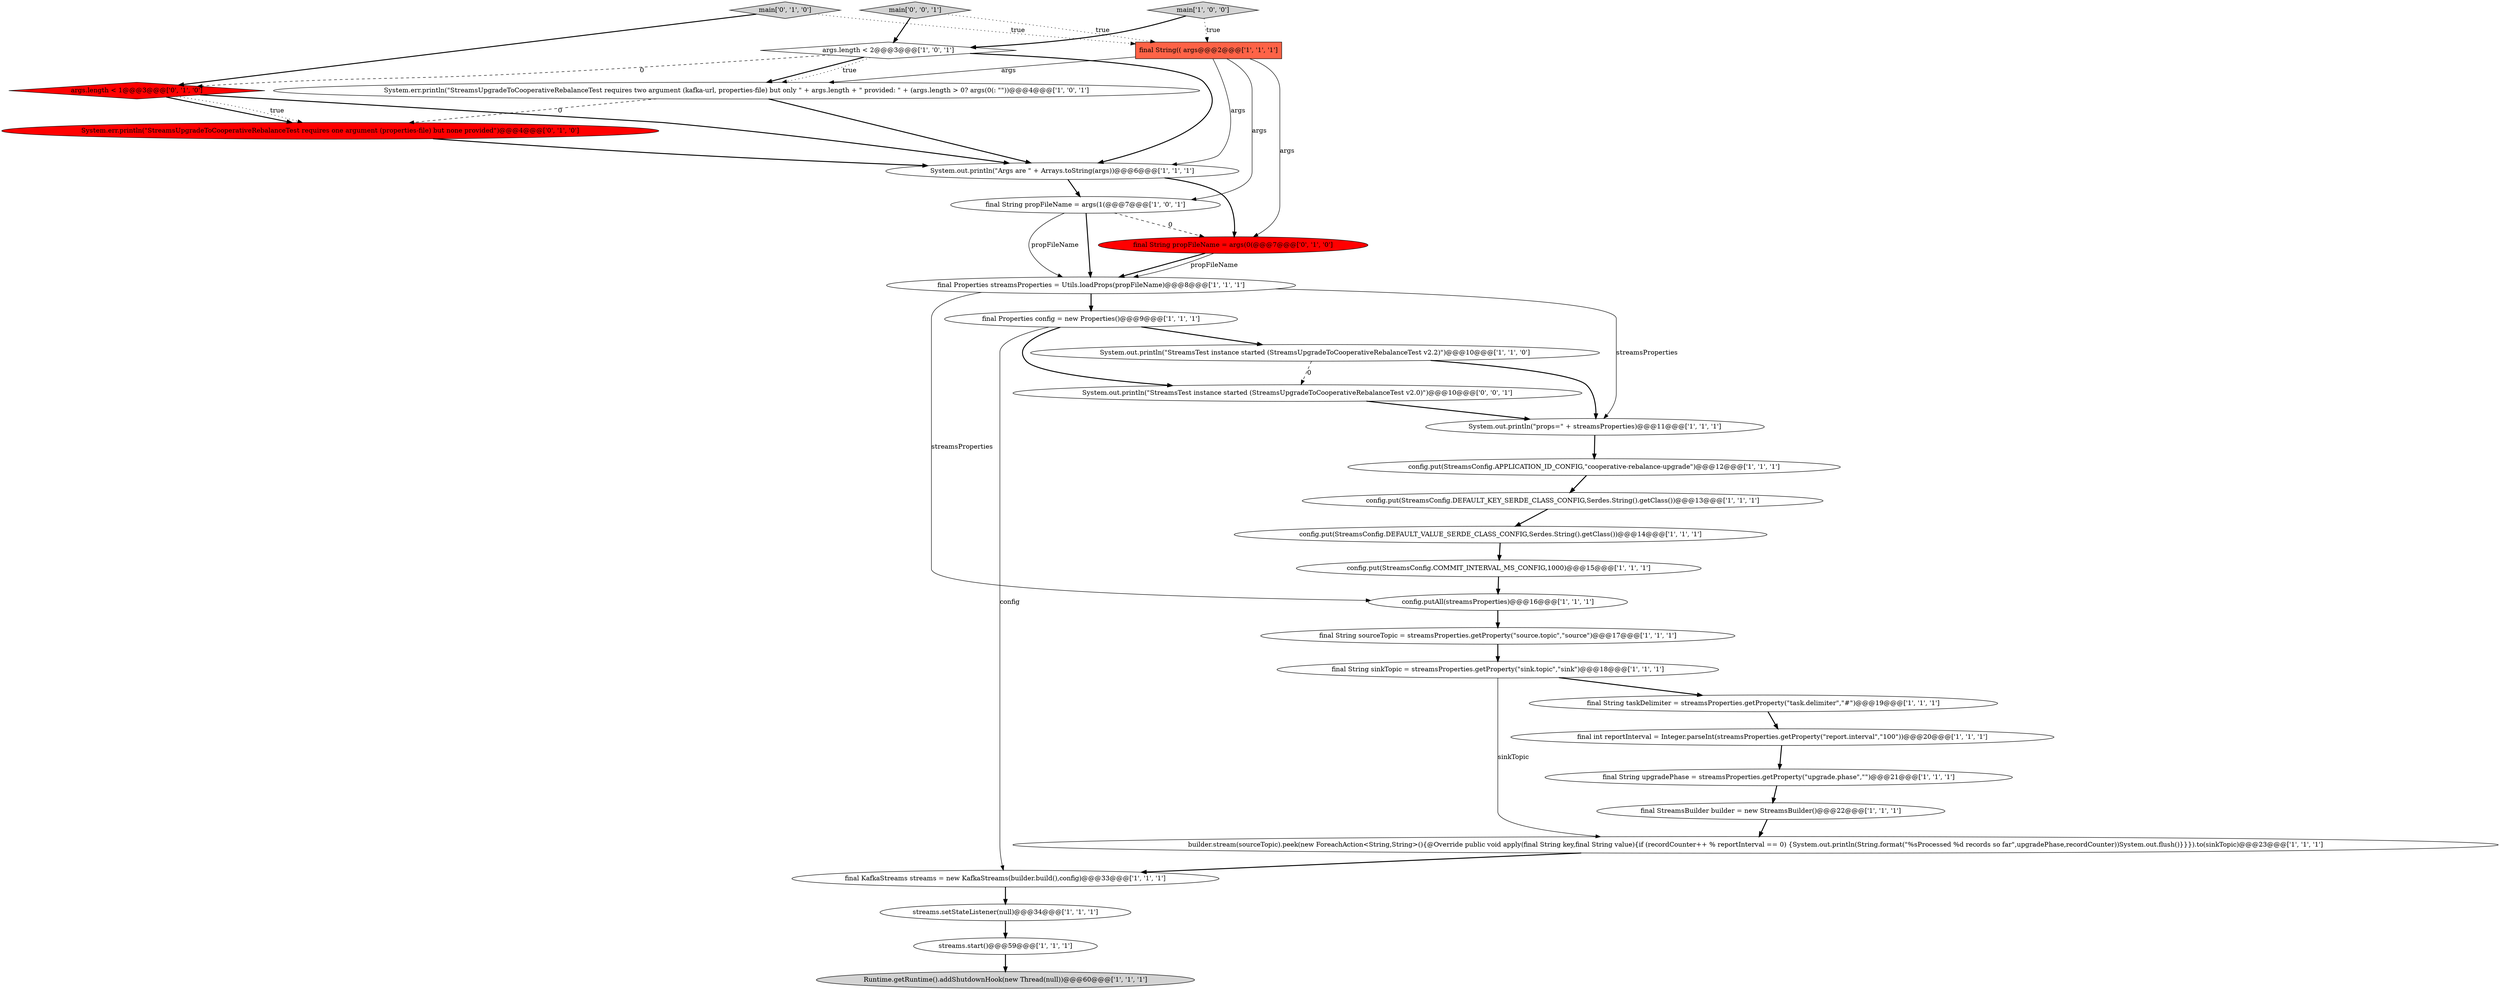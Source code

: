 digraph {
3 [style = filled, label = "System.out.println(\"Args are \" + Arrays.toString(args))@@@6@@@['1', '1', '1']", fillcolor = white, shape = ellipse image = "AAA0AAABBB1BBB"];
24 [style = filled, label = "config.put(StreamsConfig.DEFAULT_VALUE_SERDE_CLASS_CONFIG,Serdes.String().getClass())@@@14@@@['1', '1', '1']", fillcolor = white, shape = ellipse image = "AAA0AAABBB1BBB"];
15 [style = filled, label = "streams.setStateListener(null)@@@34@@@['1', '1', '1']", fillcolor = white, shape = ellipse image = "AAA0AAABBB1BBB"];
21 [style = filled, label = "config.put(StreamsConfig.APPLICATION_ID_CONFIG,\"cooperative-rebalance-upgrade\")@@@12@@@['1', '1', '1']", fillcolor = white, shape = ellipse image = "AAA0AAABBB1BBB"];
4 [style = filled, label = "final String sinkTopic = streamsProperties.getProperty(\"sink.topic\",\"sink\")@@@18@@@['1', '1', '1']", fillcolor = white, shape = ellipse image = "AAA0AAABBB1BBB"];
18 [style = filled, label = "System.err.println(\"StreamsUpgradeToCooperativeRebalanceTest requires two argument (kafka-url, properties-file) but only \" + args.length + \" provided: \" + (args.length > 0? args(0(: \"\"))@@@4@@@['1', '0', '1']", fillcolor = white, shape = ellipse image = "AAA0AAABBB1BBB"];
13 [style = filled, label = "config.put(StreamsConfig.DEFAULT_KEY_SERDE_CLASS_CONFIG,Serdes.String().getClass())@@@13@@@['1', '1', '1']", fillcolor = white, shape = ellipse image = "AAA0AAABBB1BBB"];
23 [style = filled, label = "final Properties streamsProperties = Utils.loadProps(propFileName)@@@8@@@['1', '1', '1']", fillcolor = white, shape = ellipse image = "AAA0AAABBB1BBB"];
28 [style = filled, label = "System.err.println(\"StreamsUpgradeToCooperativeRebalanceTest requires one argument (properties-file) but none provided\")@@@4@@@['0', '1', '0']", fillcolor = red, shape = ellipse image = "AAA1AAABBB2BBB"];
19 [style = filled, label = "final Properties config = new Properties()@@@9@@@['1', '1', '1']", fillcolor = white, shape = ellipse image = "AAA0AAABBB1BBB"];
27 [style = filled, label = "main['0', '1', '0']", fillcolor = lightgray, shape = diamond image = "AAA0AAABBB2BBB"];
14 [style = filled, label = "final String upgradePhase = streamsProperties.getProperty(\"upgrade.phase\",\"\")@@@21@@@['1', '1', '1']", fillcolor = white, shape = ellipse image = "AAA0AAABBB1BBB"];
20 [style = filled, label = "args.length < 2@@@3@@@['1', '0', '1']", fillcolor = white, shape = diamond image = "AAA0AAABBB1BBB"];
6 [style = filled, label = "final int reportInterval = Integer.parseInt(streamsProperties.getProperty(\"report.interval\",\"100\"))@@@20@@@['1', '1', '1']", fillcolor = white, shape = ellipse image = "AAA0AAABBB1BBB"];
31 [style = filled, label = "System.out.println(\"StreamsTest instance started (StreamsUpgradeToCooperativeRebalanceTest v2.0)\")@@@10@@@['0', '0', '1']", fillcolor = white, shape = ellipse image = "AAA0AAABBB3BBB"];
29 [style = filled, label = "args.length < 1@@@3@@@['0', '1', '0']", fillcolor = red, shape = diamond image = "AAA1AAABBB2BBB"];
16 [style = filled, label = "Runtime.getRuntime().addShutdownHook(new Thread(null))@@@60@@@['1', '1', '1']", fillcolor = lightgray, shape = ellipse image = "AAA0AAABBB1BBB"];
25 [style = filled, label = "final String sourceTopic = streamsProperties.getProperty(\"source.topic\",\"source\")@@@17@@@['1', '1', '1']", fillcolor = white, shape = ellipse image = "AAA0AAABBB1BBB"];
26 [style = filled, label = "final String propFileName = args(0(@@@7@@@['0', '1', '0']", fillcolor = red, shape = ellipse image = "AAA1AAABBB2BBB"];
30 [style = filled, label = "main['0', '0', '1']", fillcolor = lightgray, shape = diamond image = "AAA0AAABBB3BBB"];
2 [style = filled, label = "config.putAll(streamsProperties)@@@16@@@['1', '1', '1']", fillcolor = white, shape = ellipse image = "AAA0AAABBB1BBB"];
17 [style = filled, label = "final String taskDelimiter = streamsProperties.getProperty(\"task.delimiter\",\"#\")@@@19@@@['1', '1', '1']", fillcolor = white, shape = ellipse image = "AAA0AAABBB1BBB"];
22 [style = filled, label = "streams.start()@@@59@@@['1', '1', '1']", fillcolor = white, shape = ellipse image = "AAA0AAABBB1BBB"];
1 [style = filled, label = "System.out.println(\"StreamsTest instance started (StreamsUpgradeToCooperativeRebalanceTest v2.2)\")@@@10@@@['1', '1', '0']", fillcolor = white, shape = ellipse image = "AAA0AAABBB1BBB"];
9 [style = filled, label = "final String(( args@@@2@@@['1', '1', '1']", fillcolor = tomato, shape = box image = "AAA0AAABBB1BBB"];
7 [style = filled, label = "final String propFileName = args(1(@@@7@@@['1', '0', '1']", fillcolor = white, shape = ellipse image = "AAA0AAABBB1BBB"];
0 [style = filled, label = "final KafkaStreams streams = new KafkaStreams(builder.build(),config)@@@33@@@['1', '1', '1']", fillcolor = white, shape = ellipse image = "AAA0AAABBB1BBB"];
10 [style = filled, label = "main['1', '0', '0']", fillcolor = lightgray, shape = diamond image = "AAA0AAABBB1BBB"];
5 [style = filled, label = "final StreamsBuilder builder = new StreamsBuilder()@@@22@@@['1', '1', '1']", fillcolor = white, shape = ellipse image = "AAA0AAABBB1BBB"];
11 [style = filled, label = "builder.stream(sourceTopic).peek(new ForeachAction<String,String>(){@Override public void apply(final String key,final String value){if (recordCounter++ % reportInterval == 0) {System.out.println(String.format(\"%sProcessed %d records so far\",upgradePhase,recordCounter))System.out.flush()}}}).to(sinkTopic)@@@23@@@['1', '1', '1']", fillcolor = white, shape = ellipse image = "AAA0AAABBB1BBB"];
12 [style = filled, label = "config.put(StreamsConfig.COMMIT_INTERVAL_MS_CONFIG,1000)@@@15@@@['1', '1', '1']", fillcolor = white, shape = ellipse image = "AAA0AAABBB1BBB"];
8 [style = filled, label = "System.out.println(\"props=\" + streamsProperties)@@@11@@@['1', '1', '1']", fillcolor = white, shape = ellipse image = "AAA0AAABBB1BBB"];
18->3 [style = bold, label=""];
24->12 [style = bold, label=""];
10->20 [style = bold, label=""];
1->8 [style = bold, label=""];
13->24 [style = bold, label=""];
4->17 [style = bold, label=""];
17->6 [style = bold, label=""];
22->16 [style = bold, label=""];
7->23 [style = solid, label="propFileName"];
19->31 [style = bold, label=""];
30->20 [style = bold, label=""];
1->31 [style = dashed, label="0"];
29->3 [style = bold, label=""];
23->2 [style = solid, label="streamsProperties"];
3->26 [style = bold, label=""];
25->4 [style = bold, label=""];
20->3 [style = bold, label=""];
10->9 [style = dotted, label="true"];
0->15 [style = bold, label=""];
20->29 [style = dashed, label="0"];
15->22 [style = bold, label=""];
9->18 [style = solid, label="args"];
29->28 [style = bold, label=""];
6->14 [style = bold, label=""];
20->18 [style = bold, label=""];
19->1 [style = bold, label=""];
12->2 [style = bold, label=""];
11->0 [style = bold, label=""];
29->28 [style = dotted, label="true"];
3->7 [style = bold, label=""];
9->26 [style = solid, label="args"];
19->0 [style = solid, label="config"];
27->9 [style = dotted, label="true"];
9->7 [style = solid, label="args"];
23->19 [style = bold, label=""];
7->23 [style = bold, label=""];
26->23 [style = bold, label=""];
26->23 [style = solid, label="propFileName"];
20->18 [style = dotted, label="true"];
18->28 [style = dashed, label="0"];
8->21 [style = bold, label=""];
9->3 [style = solid, label="args"];
30->9 [style = dotted, label="true"];
23->8 [style = solid, label="streamsProperties"];
5->11 [style = bold, label=""];
28->3 [style = bold, label=""];
27->29 [style = bold, label=""];
7->26 [style = dashed, label="0"];
2->25 [style = bold, label=""];
4->11 [style = solid, label="sinkTopic"];
31->8 [style = bold, label=""];
21->13 [style = bold, label=""];
14->5 [style = bold, label=""];
}
